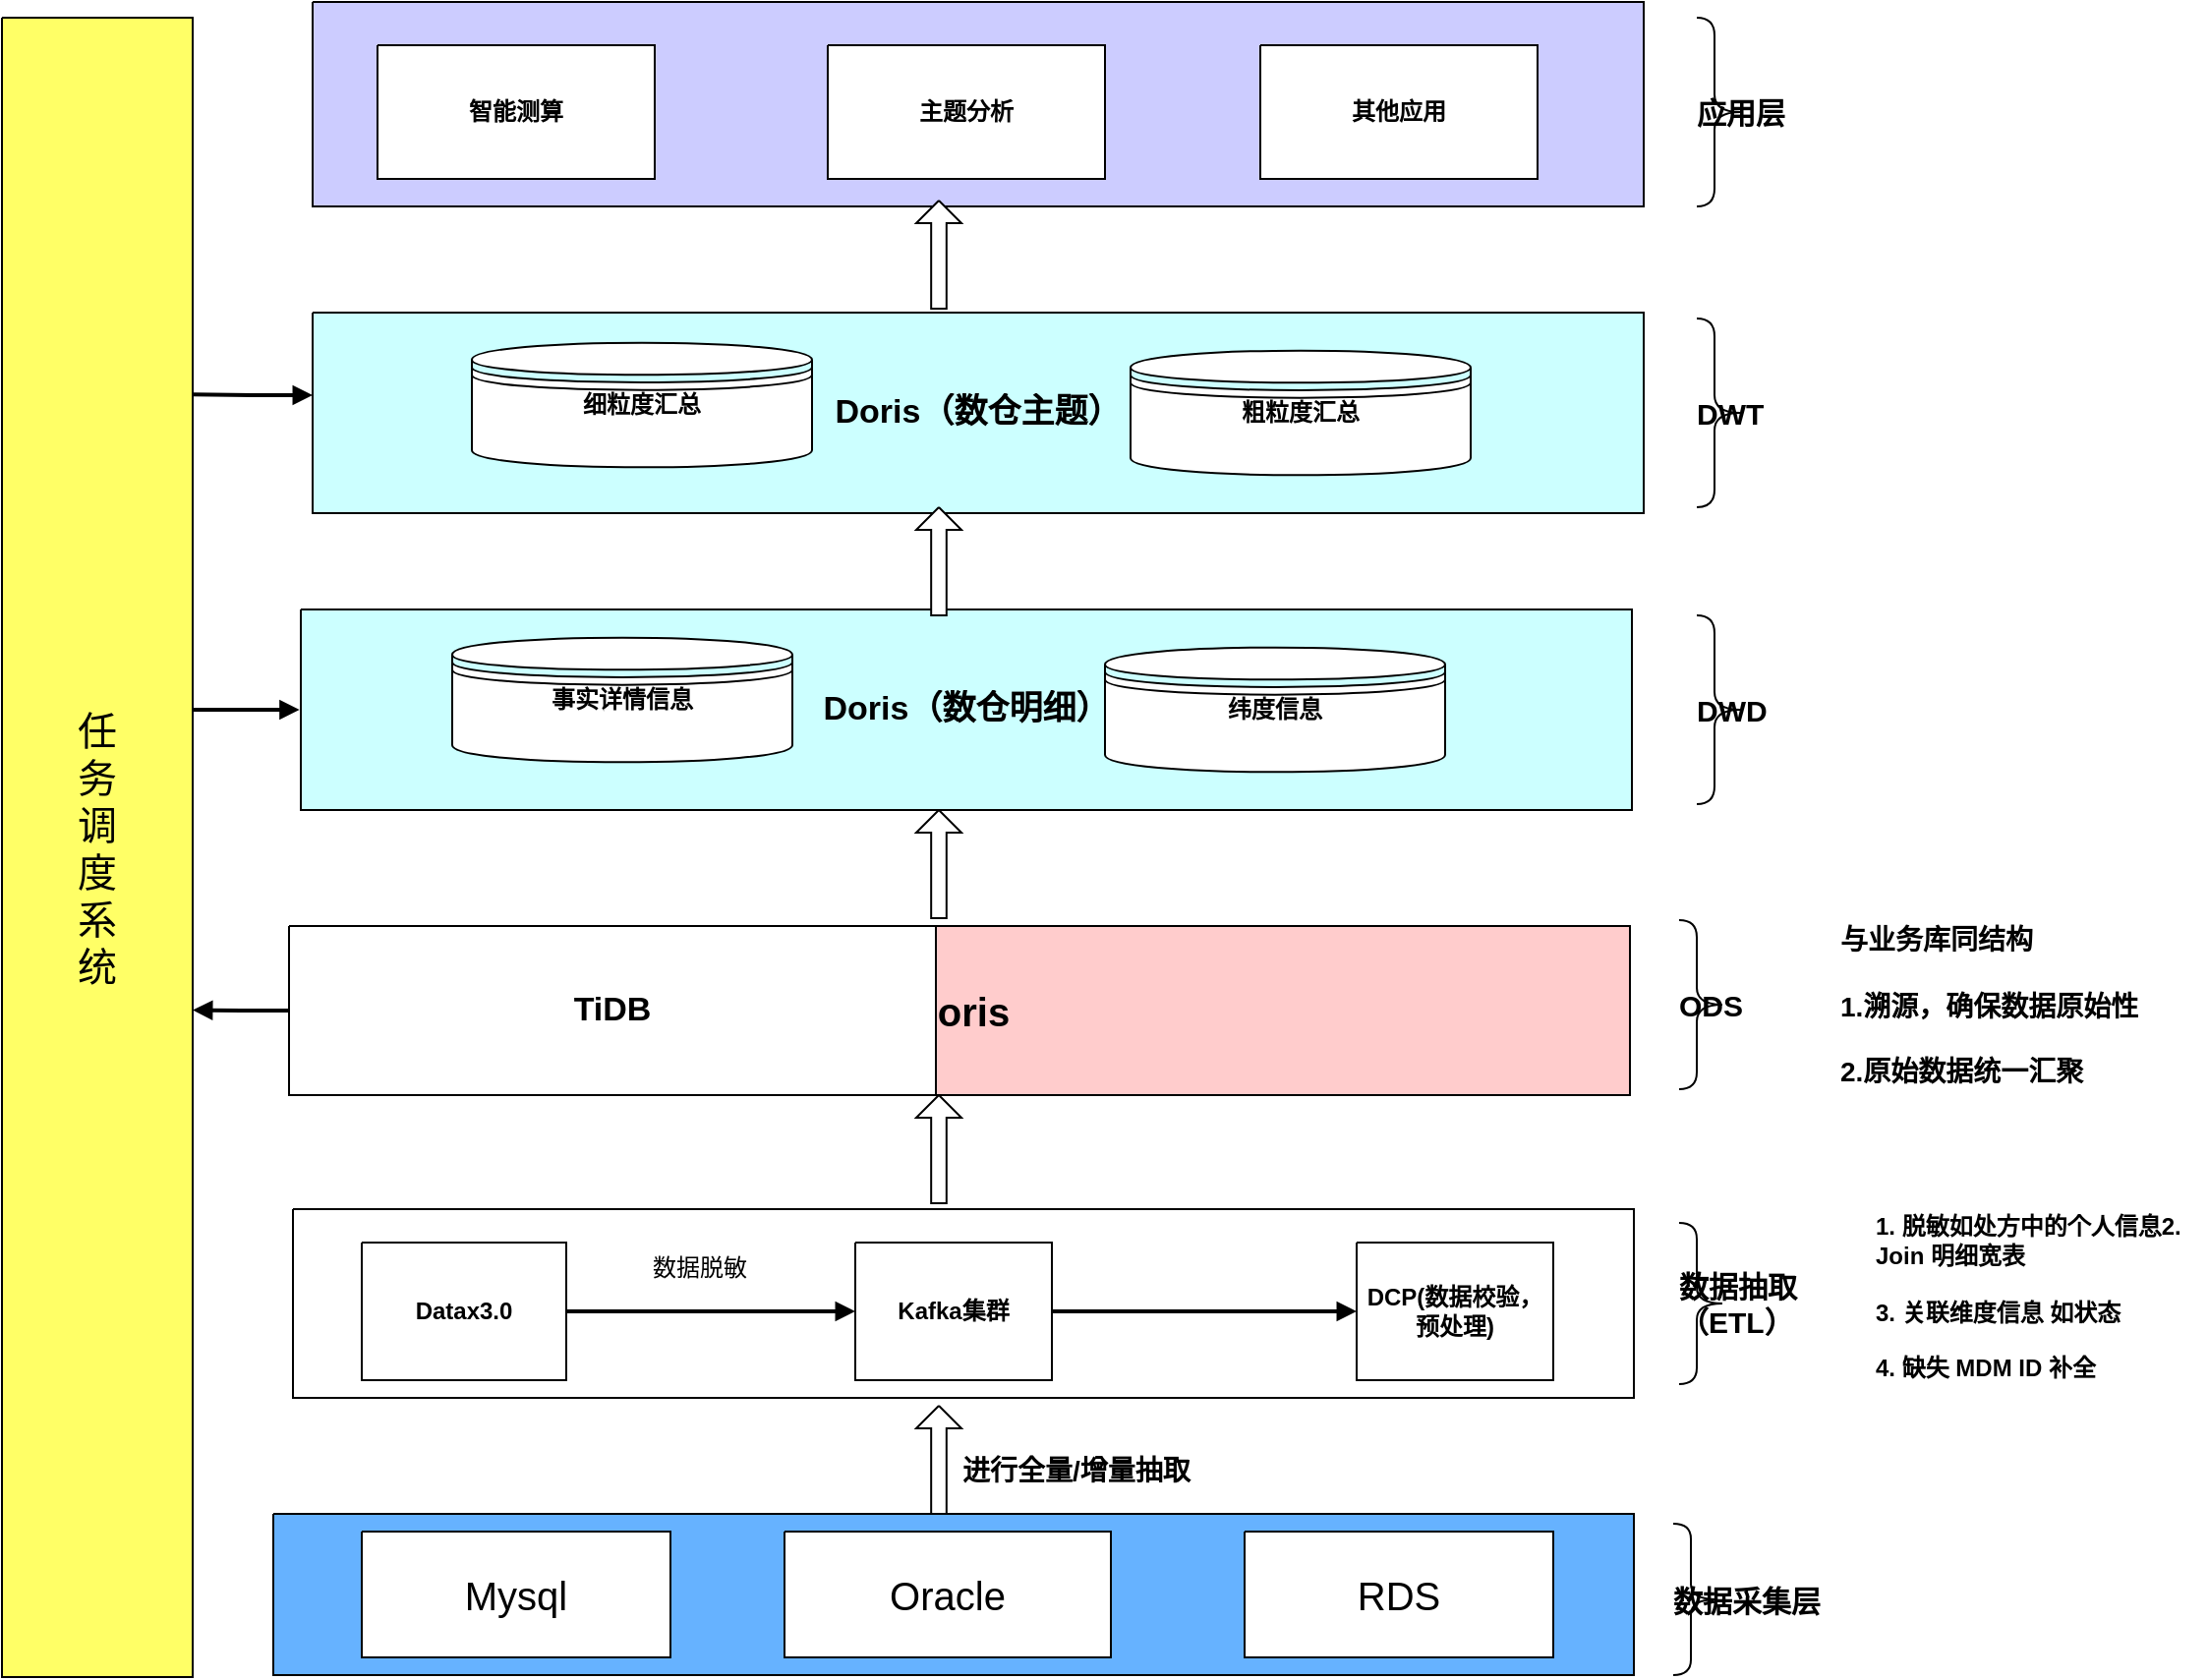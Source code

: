 <mxfile version="22.1.8" type="github">
  <diagram name="画布1" id="画布1">
    <mxGraphModel dx="1434" dy="758" grid="1" gridSize="10" guides="1" tooltips="1" connect="1" arrows="1" fold="1" page="1" pageScale="1" pageWidth="827" pageHeight="1169" math="0" shadow="0">
      <root>
        <mxCell id="0" />
        <mxCell id="1" parent="0" />
        <UserObject label="" tags="Background" id="2">
          <mxCell style="vsdxID=1;fillColor=#66b2ff;gradientColor=none;shape=stencil(nZBRDoQgDERP03+WHsHFe5iISyOCQdT19kIaIxq//Jtp3zTpAFaTaUYNUkwx+F6v1EYD+AUpyRkdKCYFqACrzgf9C352LfuxyWRWg1/yhT/nRE5IsZWuZtCSK8CPeI0e/hF+jV7AJM4PO7KWCyr390bSiNtEtQM=);strokeColor=#000000;spacingTop=-3;spacingBottom=-3;spacingLeft=-3;spacingRight=-3;points=[];labelBackgroundColor=none;rounded=0;html=1;whiteSpace=wrap;" parent="1" vertex="1">
            <mxGeometry x="198" y="840" width="692" height="82" as="geometry" />
          </mxCell>
        </UserObject>
        <UserObject label="&lt;div style=&quot;font-size: 1px&quot;&gt;&lt;p style=&quot;text-align:center;margin-left:0;margin-right:0;margin-top:0px;margin-bottom:0px;text-indent:0;vertical-align:middle;direction:ltr;&quot;&gt;&lt;font style=&quot;font-size:20px;font-family:0;color:#000000;direction:ltr;letter-spacing:0px;line-height:120%;opacity:1&quot;&gt;Mysql&lt;/font&gt;&lt;/p&gt;&lt;/div&gt;" tags="Background" id="3">
          <mxCell style="verticalAlign=middle;align=center;overflow=width;vsdxID=2;fillColor=#FFFFFF;gradientColor=none;shape=stencil(nZBRDoQgDERP03+WHsHFe5iISyOCQdT19kIaIxq//Jtp3zTpAFaTaUYNUkwx+F6v1EYD+AUpyRkdKCYFqACrzgf9C352LfuxyWRWg1/yhT/nRE5IsZWuZtCSK8CPeI0e/hF+jV7AJM4PO7KWCyr390bSiNtEtQM=);strokeColor=#000000;spacingTop=-3;spacingBottom=-3;spacingLeft=-3;spacingRight=-3;points=[];labelBackgroundColor=none;rounded=0;html=1;whiteSpace=wrap;" parent="1" vertex="1">
            <mxGeometry x="243" y="849" width="157" height="64" as="geometry" />
          </mxCell>
        </UserObject>
        <UserObject label="&lt;div style=&quot;font-size: 1px&quot;&gt;&lt;p style=&quot;text-align:center;margin-left:0;margin-right:0;margin-top:0px;margin-bottom:0px;text-indent:0;vertical-align:middle;direction:ltr;&quot;&gt;&lt;font style=&quot;font-size:20px;font-family:0;color:#000000;direction:ltr;letter-spacing:0px;line-height:120%;opacity:1&quot;&gt;Oracle&lt;/font&gt;&lt;/p&gt;&lt;/div&gt;" tags="Background" id="4">
          <mxCell style="verticalAlign=middle;align=center;overflow=width;vsdxID=3;fillColor=#FFFFFF;gradientColor=none;shape=stencil(nZBRDoQgDERP03+WHsHFe5iISyOCQdT19kIaIxq//Jtp3zTpAFaTaUYNUkwx+F6v1EYD+AUpyRkdKCYFqACrzgf9C352LfuxyWRWg1/yhT/nRE5IsZWuZtCSK8CPeI0e/hF+jV7AJM4PO7KWCyr390bSiNtEtQM=);strokeColor=#000000;spacingTop=-3;spacingBottom=-3;spacingLeft=-3;spacingRight=-3;points=[];labelBackgroundColor=none;rounded=0;html=1;whiteSpace=wrap;" parent="1" vertex="1">
            <mxGeometry x="458" y="849" width="166" height="64" as="geometry" />
          </mxCell>
        </UserObject>
        <UserObject label="&lt;div style=&quot;font-size: 1px&quot;&gt;&lt;p style=&quot;text-align:center;margin-left:0;margin-right:0;margin-top:0px;margin-bottom:0px;text-indent:0;vertical-align:middle;direction:ltr;&quot;&gt;&lt;font style=&quot;font-size:20px;font-family:0;color:#000000;direction:ltr;letter-spacing:0px;line-height:120%;opacity:1&quot;&gt;RDS&lt;/font&gt;&lt;/p&gt;&lt;/div&gt;" tags="Background" id="5">
          <mxCell style="verticalAlign=middle;align=center;overflow=width;vsdxID=4;fillColor=#FFFFFF;gradientColor=none;shape=stencil(nZBRDoQgDERP03+WHsHFe5iISyOCQdT19kIaIxq//Jtp3zTpAFaTaUYNUkwx+F6v1EYD+AUpyRkdKCYFqACrzgf9C352LfuxyWRWg1/yhT/nRE5IsZWuZtCSK8CPeI0e/hF+jV7AJM4PO7KWCyr390bSiNtEtQM=);strokeColor=#000000;spacingTop=-3;spacingBottom=-3;spacingLeft=-3;spacingRight=-3;points=[];labelBackgroundColor=none;rounded=0;html=1;whiteSpace=wrap;" parent="1" vertex="1">
            <mxGeometry x="692" y="849" width="157" height="64" as="geometry" />
          </mxCell>
        </UserObject>
        <UserObject label="&lt;div style=&quot;font-size: 1px&quot;&gt;&lt;p style=&quot;text-align:center;margin-left:0;margin-right:0;margin-top:0px;margin-bottom:0px;text-indent:0;vertical-align:middle;direction:ltr;&quot;&gt;&lt;font style=&quot;font-size:20px;font-family:0;color:#000000;direction:ltr;letter-spacing:0px;line-height:120%;opacity:1&quot;&gt;任&lt;br/&gt;&lt;/font&gt;&lt;font style=&quot;font-size:20px;font-family:0;color:#000000;direction:ltr;letter-spacing:0px;line-height:120%;opacity:1&quot;&gt;务&lt;br/&gt;&lt;/font&gt;&lt;font style=&quot;font-size:20px;font-family:0;color:#000000;direction:ltr;letter-spacing:0px;line-height:120%;opacity:1&quot;&gt;调&lt;br/&gt;&lt;/font&gt;&lt;font style=&quot;font-size:20px;font-family:0;color:#000000;direction:ltr;letter-spacing:0px;line-height:120%;opacity:1&quot;&gt;度&lt;br/&gt;&lt;/font&gt;&lt;font style=&quot;font-size:20px;font-family:0;color:#000000;direction:ltr;letter-spacing:0px;line-height:120%;opacity:1&quot;&gt;系&lt;br/&gt;&lt;/font&gt;&lt;font style=&quot;font-size:20px;font-family:0;color:#000000;direction:ltr;letter-spacing:0px;line-height:120%;opacity:1&quot;&gt;统&lt;/font&gt;&lt;/p&gt;&lt;/div&gt;" tags="Background" id="6">
          <mxCell style="verticalAlign=middle;align=center;overflow=width;vsdxID=5;fillColor=#ffff66;gradientColor=none;shape=stencil(nZBRDoQgDERP03+WHsHFe5iISyOCQdT19kIaIxq//Jtp3zTpAFaTaUYNUkwx+F6v1EYD+AUpyRkdKCYFqACrzgf9C352LfuxyWRWg1/yhT/nRE5IsZWuZtCSK8CPeI0e/hF+jV7AJM4PO7KWCyr390bSiNtEtQM=);strokeColor=#000000;spacingTop=-3;spacingBottom=-3;spacingLeft=-3;spacingRight=-3;points=[];labelBackgroundColor=none;rounded=0;html=1;whiteSpace=wrap;" parent="1" vertex="1">
            <mxGeometry x="60" y="79" width="97" height="844" as="geometry" />
          </mxCell>
        </UserObject>
        <UserObject label="&lt;div style=&quot;font-size: 1px&quot;&gt;&lt;p style=&quot;text-align:left;margin-left:0;margin-right:0;margin-top:0px;margin-bottom:0px;text-indent:0;vertical-align:middle;direction:ltr;&quot;&gt;&lt;font style=&quot;font-size:15px;font-family:0;color:#000000;direction:ltr;letter-spacing:0px;line-height:120%;opacity:1&quot;&gt;&lt;b&gt;数据采集层&lt;/b&gt;&lt;/font&gt;&lt;/p&gt;&lt;/div&gt;" tags="Background" id="7">
          <mxCell style="verticalAlign=middle;align=left;overflow=width;vsdxID=6;fillColor=none;gradientColor=none;shape=stencil(pZJNDsIgEIVPw7YZQNSua71HE1CICpW2Wm8vZJoIdNW4m58378tkhvBm0F2vCINh9O6m3kaOmvATYcxYrbwZQ0R4S3hzcV5dvZusxLzvojJGD/eKDjPOQZxg8MGMAuZnlD6nTkYpxe6xEodFTnM9zGwlWSp15ng3NoEnaizst+FFQWdQ1SLHi/8c1/vstuxDt9ELOOTkzCsEv5PiN6S98vyhhK/D2y8=);strokeColor=#000000;spacingTop=-3;spacingBottom=-3;spacingLeft=-3;spacingRight=-3;points=[];labelBackgroundColor=none;rounded=0;html=1;whiteSpace=wrap;" parent="1" vertex="1">
            <mxGeometry x="910" y="845" width="105" height="77" as="geometry" />
          </mxCell>
        </UserObject>
        <UserObject label="" tags="Background" id="8">
          <mxCell style="vsdxID=7;fillColor=none;gradientColor=none;shape=stencil(nZBLDoAgDAVP0z3SIyjeg0SURgWD+Lu9EGL8xBW7N828Ji1gOWs5KeBs9s72aqPGa8AKOCejlSMfEqAALFvrVOfsYprEk4xmTKNd44Y99VhscHY8qU7iQOYhFixbvfhXzlZfYgj3hQG+54dReh2KEw==);strokeColor=none;strokeWidth=0;spacingTop=-3;spacingBottom=-3;spacingLeft=-3;spacingRight=-3;points=[];labelBackgroundColor=none;rounded=0;html=1;whiteSpace=wrap;" parent="1" vertex="1">
            <mxGeometry x="910" y="845" width="105" height="77" as="geometry" />
          </mxCell>
        </UserObject>
        <UserObject label="&lt;div style=&quot;font-size: 1px&quot;&gt;&lt;p style=&quot;text-align:center;margin-left:0;margin-right:0;margin-top:0px;margin-bottom:0px;text-indent:0;vertical-align:middle;direction:ltr;&quot;&gt;&lt;font style=&quot;font-size:20px;font-family:0;color:#000000;direction:ltr;letter-spacing:0px;line-height:120%;opacity:1&quot;&gt;&lt;b&gt;                                                      Doris&lt;/b&gt;&lt;/font&gt;&lt;/p&gt;&lt;/div&gt;" tags="Background" id="9">
          <mxCell style="verticalAlign=middle;align=center;overflow=width;vsdxID=8;fillColor=#ffcccc;gradientColor=none;shape=stencil(nZBRDoQgDERP03+WHsHFe5iISyOCQdT19kIaIxq//Jtp3zTpAFaTaUYNUkwx+F6v1EYD+AUpyRkdKCYFqACrzgf9C352LfuxyWRWg1/yhT/nRE5IsZWuZtCSK8CPeI0e/hF+jV7AJM4PO7KWCyr390bSiNtEtQM=);strokeColor=#000000;spacingTop=-3;spacingBottom=-3;spacingLeft=-3;spacingRight=-3;points=[];labelBackgroundColor=none;rounded=0;html=1;whiteSpace=wrap;" parent="1" vertex="1">
            <mxGeometry x="206" y="541" width="682" height="86" as="geometry" />
          </mxCell>
        </UserObject>
        <UserObject label="" tags="Background" id="10">
          <mxCell style="vsdxID=9;fillColor=#FFFFFF;gradientColor=none;shape=stencil(nZBRDoQgDERP03+WHsHFe5iISyOCQdT19kIaIxq//Jtp3zTpAFaTaUYNUkwx+F6v1EYD+AUpyRkdKCYFqACrzgf9C352LfuxyWRWg1/yhT/nRE5IsZWuZtCSK8CPeI0e/hF+jV7AJM4PO7KWCyr390bSiNtEtQM=);strokeColor=#000000;spacingTop=-3;spacingBottom=-3;spacingLeft=-3;spacingRight=-3;points=[];labelBackgroundColor=none;rounded=0;html=1;whiteSpace=wrap;" parent="1" vertex="1">
            <mxGeometry x="208" y="685" width="682" height="96" as="geometry" />
          </mxCell>
        </UserObject>
        <UserObject label="&lt;div style=&quot;font-size: 1px&quot;&gt;&lt;p style=&quot;text-align:center;margin-left:0;margin-right:0;margin-top:0px;margin-bottom:0px;text-indent:0;vertical-align:middle;direction:ltr;&quot;&gt;&lt;font style=&quot;font-size:12px;font-family:0;color:#000000;direction:ltr;letter-spacing:0px;line-height:120%;opacity:1&quot;&gt;&lt;b&gt;Datax3.0&lt;/b&gt;&lt;/font&gt;&lt;/p&gt;&lt;/div&gt;" tags="Background" id="11">
          <mxCell style="verticalAlign=middle;align=center;overflow=width;vsdxID=10;fillColor=#FFFFFF;gradientColor=none;shape=stencil(nZBRDoQgDERP03+WHsHFe5iISyOCQdT19kIaIxq//Jtp3zTpAFaTaUYNUkwx+F6v1EYD+AUpyRkdKCYFqACrzgf9C352LfuxyWRWg1/yhT/nRE5IsZWuZtCSK8CPeI0e/hF+jV7AJM4PO7KWCyr390bSiNtEtQM=);strokeColor=#000000;spacingTop=-3;spacingBottom=-3;spacingLeft=-3;spacingRight=-3;points=[];labelBackgroundColor=none;rounded=0;html=1;whiteSpace=wrap;" parent="1" vertex="1">
            <mxGeometry x="243" y="702" width="104" height="70" as="geometry" />
          </mxCell>
        </UserObject>
        <UserObject label="&lt;div style=&quot;font-size: 1px&quot;&gt;&lt;p style=&quot;text-align:center;margin-left:0;margin-right:0;margin-top:0px;margin-bottom:0px;text-indent:0;vertical-align:middle;direction:ltr;&quot;&gt;&lt;font style=&quot;font-size:12px;font-family:0;color:#000000;direction:ltr;letter-spacing:0px;line-height:120%;opacity:1&quot;&gt;&lt;b&gt;Kafka集群&lt;/b&gt;&lt;/font&gt;&lt;/p&gt;&lt;/div&gt;" tags="Background" id="12">
          <mxCell style="verticalAlign=middle;align=center;overflow=width;vsdxID=11;fillColor=#FFFFFF;gradientColor=none;shape=stencil(nZBRDoQgDERP03+WHsHFe5iISyOCQdT19kIaIxq//Jtp3zTpAFaTaUYNUkwx+F6v1EYD+AUpyRkdKCYFqACrzgf9C352LfuxyWRWg1/yhT/nRE5IsZWuZtCSK8CPeI0e/hF+jV7AJM4PO7KWCyr390bSiNtEtQM=);strokeColor=#000000;spacingTop=-3;spacingBottom=-3;spacingLeft=-3;spacingRight=-3;points=[];labelBackgroundColor=none;rounded=0;html=1;whiteSpace=wrap;" parent="1" vertex="1">
            <mxGeometry x="494" y="702" width="100" height="70" as="geometry" />
          </mxCell>
        </UserObject>
        <UserObject label="&lt;div style=&quot;font-size: 1px&quot;&gt;&lt;p style=&quot;text-align:center;margin-left:0;margin-right:0;margin-top:0px;margin-bottom:0px;text-indent:0;vertical-align:middle;direction:ltr;&quot;&gt;&lt;font style=&quot;font-size:12px;font-family:0;color:#000000;direction:ltr;letter-spacing:0px;line-height:120%;opacity:1&quot;&gt;&lt;b&gt;DCP(数据校验，预处理)&lt;/b&gt;&lt;/font&gt;&lt;/p&gt;&lt;/div&gt;" tags="Background" id="13">
          <mxCell style="verticalAlign=middle;align=center;overflow=width;vsdxID=12;fillColor=#FFFFFF;gradientColor=none;shape=stencil(nZBRDoQgDERP03+WHsHFe5iISyOCQdT19kIaIxq//Jtp3zTpAFaTaUYNUkwx+F6v1EYD+AUpyRkdKCYFqACrzgf9C352LfuxyWRWg1/yhT/nRE5IsZWuZtCSK8CPeI0e/hF+jV7AJM4PO7KWCyr390bSiNtEtQM=);strokeColor=#000000;spacingTop=-3;spacingBottom=-3;spacingLeft=-3;spacingRight=-3;points=[];labelBackgroundColor=none;rounded=0;html=1;whiteSpace=wrap;" parent="1" vertex="1">
            <mxGeometry x="749" y="702" width="100" height="70" as="geometry" />
          </mxCell>
        </UserObject>
        <UserObject label="" tags="Background" id="14">
          <mxCell style="vsdxID=13;fillColor=#FFFFFF;gradientColor=none;shape=stencil(UzV2Ls5ILEhVNTIoLinKz04tz0wpyVA1dlE1MsrMy0gtyiwBslSNXVWNndPyi1LTi/JL81Ig/IJEkEoQKze/DGRCBUSfqQFIi5FBJYQL4blBVOZk5iGpNDRAVWpkoGdpiFu5mTkFqmF2YVVrbEy2WgKuIMmDxIccPpVABiJq0jJzciAxiyyPHpVAIUgyMHYFAA==);strokeColor=#000000;spacingTop=-3;spacingBottom=-3;spacingLeft=-3;spacingRight=-3;points=[];labelBackgroundColor=none;rounded=0;html=1;whiteSpace=wrap;" parent="1" vertex="1">
            <mxGeometry x="525" y="785" width="23" height="55" as="geometry" />
          </mxCell>
        </UserObject>
        <UserObject label="" tags="Background" id="15">
          <mxCell style="vsdxID=14;fillColor=#FFFFFF;gradientColor=none;shape=stencil(UzV2Ls5ILEhVNTIoLinKz04tz0wpyVA1dlE1MsrMy0gtyiwBslSNXVWNndPyi1LTi/JL81Ig/IJEkEoQKze/DGRCBUSfqQFIi5FBJYQL4blBVOZk5iGpNDRAVWpkoGdpiFu5mTkFqmF2YVVrbEy2WgKuIMmDxIccPpVABiJq0jJzciAxiyyPHpVAIUgyMHYFAA==);strokeColor=#000000;spacingTop=-3;spacingBottom=-3;spacingLeft=-3;spacingRight=-3;points=[];labelBackgroundColor=none;rounded=0;html=1;whiteSpace=wrap;" parent="1" vertex="1">
            <mxGeometry x="525" y="627" width="23" height="55" as="geometry" />
          </mxCell>
        </UserObject>
        <UserObject label="&lt;div style=&quot;font-size: 1px&quot;&gt;&lt;p style=&quot;text-align:left;margin-left:0;margin-right:0;margin-top:0px;margin-bottom:0px;text-indent:0;vertical-align:middle;direction:ltr;&quot;&gt;&lt;font style=&quot;font-size:15px;font-family:0;color:#000000;direction:ltr;letter-spacing:0px;line-height:120%;opacity:1&quot;&gt;&lt;b&gt;数据抽取（ETL）&lt;/b&gt;&lt;/font&gt;&lt;/p&gt;&lt;/div&gt;" tags="Background" id="16">
          <mxCell style="verticalAlign=middle;align=left;overflow=width;vsdxID=15;fillColor=none;gradientColor=none;shape=stencil(pZLdDsIgDIWfpvf8OJNdz/keJEMhKkzG5nx7IdVIuXLxroeeni9NAdlNRo0aBJti8Bf9sEM0IA8ghHVGBxtTBbIH2Z180OfgZzegHlV25urml5yw4hzLE4I9UXGG+ojW+6yGbOXYbd9eTs1sFbT/kSTral2BbQl2v4HaVNAsSmrzR1a1wO7nBfgGaMVklEmCUvG9G5687NU3Tk/4P2T/Ag==);strokeColor=#000000;spacingTop=-3;spacingBottom=-3;spacingLeft=-3;spacingRight=-3;points=[];labelBackgroundColor=none;rounded=0;html=1;whiteSpace=wrap;" parent="1" vertex="1">
            <mxGeometry x="913" y="692" width="100" height="82" as="geometry" />
          </mxCell>
        </UserObject>
        <UserObject label="" tags="Background" id="17">
          <mxCell style="vsdxID=16;fillColor=none;gradientColor=none;shape=stencil(nZBLDoAgDAVP0z3SIyjeg0SURgWD+Lu9EGL8xBW7N828Ji1gOWs5KeBs9s72aqPGa8AKOCejlSMfEqAALFvrVOfsYprEk4xmTKNd44Y99VhscHY8qU7iQOYhFixbvfhXzlZfYgj3hQG+54dReh2KEw==);strokeColor=none;strokeWidth=0;spacingTop=-3;spacingBottom=-3;spacingLeft=-3;spacingRight=-3;points=[];labelBackgroundColor=none;rounded=0;html=1;whiteSpace=wrap;" parent="1" vertex="1">
            <mxGeometry x="913" y="692" width="100" height="82" as="geometry" />
          </mxCell>
        </UserObject>
        <UserObject label="&lt;div style=&quot;font-size: 1px&quot;&gt;&lt;p style=&quot;text-align:left;margin-left:0;margin-right:0;margin-top:0px;margin-bottom:0px;text-indent:0;vertical-align:middle;direction:ltr;&quot;&gt;&lt;font style=&quot;font-size:15px;font-family:0;color:#000000;direction:ltr;letter-spacing:0px;line-height:120%;opacity:1&quot;&gt;&lt;b&gt;ODS&lt;/b&gt;&lt;/font&gt;&lt;/p&gt;&lt;/div&gt;" tags="Background" id="18">
          <mxCell style="verticalAlign=middle;align=left;overflow=width;vsdxID=17;fillColor=none;gradientColor=none;shape=stencil(pZLdDsIgDIWfpvf8OJNdz/keJEMhKkzG5nx7IdVIuXLxroeeni9NAdlNRo0aBJti8Bf9sEM0IA8ghHVGBxtTBbIH2Z180OfgZzegHlV25urml5yw4hzLE4I9UXGG+ojW+6yGbOXYbd9eTs1sFbT/kSTral2BbQl2v4HaVNAsSmrzR1a1wO7nBfgGaMVklEmCUvG9G5687NU3Tk/4P2T/Ag==);strokeColor=#000000;spacingTop=-3;spacingBottom=-3;spacingLeft=-3;spacingRight=-3;points=[];labelBackgroundColor=none;rounded=0;html=1;whiteSpace=wrap;" parent="1" vertex="1">
            <mxGeometry x="913" y="538" width="100" height="86" as="geometry" />
          </mxCell>
        </UserObject>
        <UserObject label="" tags="Background" id="19">
          <mxCell style="vsdxID=18;fillColor=none;gradientColor=none;shape=stencil(nZBLDoAgDAVP0z3SIyjeg0SURgWD+Lu9EGL8xBW7N828Ji1gOWs5KeBs9s72aqPGa8AKOCejlSMfEqAALFvrVOfsYprEk4xmTKNd44Y99VhscHY8qU7iQOYhFixbvfhXzlZfYgj3hQG+54dReh2KEw==);strokeColor=none;strokeWidth=0;spacingTop=-3;spacingBottom=-3;spacingLeft=-3;spacingRight=-3;points=[];labelBackgroundColor=none;rounded=0;html=1;whiteSpace=wrap;" parent="1" vertex="1">
            <mxGeometry x="913" y="538" width="100" height="86" as="geometry" />
          </mxCell>
        </UserObject>
        <UserObject label="&lt;div style=&quot;font-size: 1px&quot;&gt;&lt;p style=&quot;text-align:center;margin-left:0;margin-right:0;margin-top:0px;margin-bottom:0px;text-indent:0;vertical-align:middle;direction:ltr;&quot;&gt;&lt;font style=&quot;font-size:17px;font-family:0;color:#000000;direction:ltr;letter-spacing:0px;line-height:120%;opacity:1&quot;&gt;&lt;b&gt;Doris（数仓明细）&lt;/b&gt;&lt;/font&gt;&lt;/p&gt;&lt;/div&gt;" tags="Background" id="20">
          <mxCell style="verticalAlign=middle;align=center;overflow=width;vsdxID=19;fillColor=#ccffff;gradientColor=none;shape=stencil(nZBRDoQgDERP03+WHsHFe5iISyOCQdT19kIaIxq//Jtp3zTpAFaTaUYNUkwx+F6v1EYD+AUpyRkdKCYFqACrzgf9C352LfuxyWRWg1/yhT/nRE5IsZWuZtCSK8CPeI0e/hF+jV7AJM4PO7KWCyr390bSiNtEtQM=);strokeColor=#000000;spacingTop=-3;spacingBottom=-3;spacingLeft=-3;spacingRight=-3;points=[];labelBackgroundColor=none;rounded=0;html=1;whiteSpace=wrap;" parent="1" vertex="1">
            <mxGeometry x="212" y="380" width="677" height="102" as="geometry" />
          </mxCell>
        </UserObject>
        <UserObject label="&lt;div style=&quot;font-size: 1px&quot;&gt;&lt;p style=&quot;text-align:center;margin-left:0;margin-right:0;margin-top:0px;margin-bottom:0px;text-indent:0;vertical-align:middle;direction:ltr;&quot;&gt;&lt;font style=&quot;font-size:12px;font-family:0;color:#000000;direction:ltr;letter-spacing:0px;line-height:120%;opacity:1&quot;&gt;&lt;b&gt;事实详情信息&lt;/b&gt;&lt;/font&gt;&lt;/p&gt;&lt;/div&gt;" tags="Background" id="21">
          <mxCell style="verticalAlign=middle;align=center;overflow=width;vsdxID=20;fillColor=#FFFFFF;gradientColor=none;shape=stencil(lVTRDoIwDPyaPZqMlRDfEf+DCMgiMjJA8e8Fi4wNLPjWW69c2x1jENZ5XKVM8LrR6pY+ZdLkDE5MCFnmqZZNHzGIGISZ0ulVq7ZMEFfxwByiu3oMX+iwjg8Vgr8Qef4HnpF5aTVSPZs7wgOSeSfGYv4lCIcALgHW5ApZzhozZMTHgGrNsKcDpzunN5MHOw9rcnZr1M72M+17cMelb2IxLnBy2im9Puz+EUa4zyAQbBhkIvwyiC1HG0T8ZxBfkBub0usbo8U2pBZ7cMWWeyDcSDunD8yvn8miwJdjnnefiv4InxmI3g==);strokeColor=#000000;spacingTop=-3;spacingBottom=-3;spacingLeft=-3;spacingRight=-3;points=[];labelBackgroundColor=none;rounded=0;html=1;whiteSpace=wrap;" parent="1" vertex="1">
            <mxGeometry x="289" y="394" width="173" height="64" as="geometry" />
          </mxCell>
        </UserObject>
        <UserObject label="" tags="Background" id="22">
          <mxCell style="vsdxID=21;fillColor=none;gradientColor=none;shape=stencil(lZHBDsIgEES/Zo8msMRDz7X+BwlYSBUqpVr/XsiW1BDT6G0G3uyEBUQ7GTlqQDbF4Af9tCoaECdAtM7oYGNSIDoQ7cUH3Qc/O0V+lJnM6uYfecJCOZYTyF7kONkzkfdZqkxyujwWdvWHlWYLlnQh8Nu4q3UfxRtMvvmnmtfVVXGzU7z34t/JJLaVJlPvOx3RX4nuDQ==);strokeColor=none;strokeWidth=0;spacingTop=-3;spacingBottom=-3;spacingLeft=-3;spacingRight=-3;points=[];labelBackgroundColor=none;rounded=0;html=1;whiteSpace=wrap;" parent="1" vertex="1">
            <mxGeometry x="289" y="394" width="173" height="64" as="geometry" />
          </mxCell>
        </UserObject>
        <UserObject label="&lt;div style=&quot;font-size: 1px&quot;&gt;&lt;p style=&quot;text-align:center;margin-left:0;margin-right:0;margin-top:0px;margin-bottom:0px;text-indent:0;vertical-align:middle;direction:ltr;&quot;&gt;&lt;font style=&quot;font-size:12px;font-family:0;color:#000000;direction:ltr;letter-spacing:0px;line-height:120%;opacity:1&quot;&gt;&lt;b&gt;纬度信息&lt;/b&gt;&lt;/font&gt;&lt;/p&gt;&lt;/div&gt;" tags="Background" id="23">
          <mxCell style="verticalAlign=middle;align=center;overflow=width;vsdxID=22;fillColor=#FFFFFF;gradientColor=none;shape=stencil(lVTRDoIwDPyaPZqMlRDfEf+DCMgiMjJA8e8Fi4wNLPjWW69c2x1jENZ5XKVM8LrR6pY+ZdLkDE5MCFnmqZZNHzGIGISZ0ulVq7ZMEFfxwByiu3oMX+iwjg8Vgr8Qef4HnpF5aTVSPZs7wgOSeSfGYv4lCIcALgHW5ApZzhozZMTHgGrNsKcDpzunN5MHOw9rcnZr1M72M+17cMelb2IxLnBy2im9Puz+EUa4zyAQbBhkIvwyiC1HG0T8ZxBfkBub0usbo8U2pBZ7cMWWeyDcSDunD8yvn8miwJdjnnefiv4InxmI3g==);strokeColor=#000000;spacingTop=-3;spacingBottom=-3;spacingLeft=-3;spacingRight=-3;points=[];labelBackgroundColor=none;rounded=0;html=1;whiteSpace=wrap;" parent="1" vertex="1">
            <mxGeometry x="621" y="399" width="173" height="64" as="geometry" />
          </mxCell>
        </UserObject>
        <UserObject label="" tags="Background" id="24">
          <mxCell style="vsdxID=23;fillColor=none;gradientColor=none;shape=stencil(lZHBDsIgEES/Zo8msMRDz7X+BwlYSBUqpVr/XsiW1BDT6G0G3uyEBUQ7GTlqQDbF4Af9tCoaECdAtM7oYGNSIDoQ7cUH3Qc/O0V+lJnM6uYfecJCOZYTyF7kONkzkfdZqkxyujwWdvWHlWYLlnQh8Nu4q3UfxRtMvvmnmtfVVXGzU7z34t/JJLaVJlPvOx3RX4nuDQ==);strokeColor=none;strokeWidth=0;spacingTop=-3;spacingBottom=-3;spacingLeft=-3;spacingRight=-3;points=[];labelBackgroundColor=none;rounded=0;html=1;whiteSpace=wrap;" parent="1" vertex="1">
            <mxGeometry x="621" y="399" width="173" height="64" as="geometry" />
          </mxCell>
        </UserObject>
        <UserObject label="&lt;div style=&quot;font-size: 1px&quot;&gt;&lt;p style=&quot;text-align:center;margin-left:0;margin-right:0;margin-top:0px;margin-bottom:0px;text-indent:0;vertical-align:middle;direction:ltr;&quot;&gt;&lt;font style=&quot;font-size:17px;font-family:0;color:#000000;direction:ltr;letter-spacing:0px;line-height:120%;opacity:1&quot;&gt;&lt;b&gt;Doris（数仓主题）&lt;/b&gt;&lt;/font&gt;&lt;/p&gt;&lt;/div&gt;" tags="Background" id="25">
          <mxCell style="verticalAlign=middle;align=center;overflow=width;vsdxID=24;fillColor=#ccffff;gradientColor=none;shape=stencil(nZBRDoQgDERP03+WHsHFe5iISyOCQdT19kIaIxq//Jtp3zTpAFaTaUYNUkwx+F6v1EYD+AUpyRkdKCYFqACrzgf9C352LfuxyWRWg1/yhT/nRE5IsZWuZtCSK8CPeI0e/hF+jV7AJM4PO7KWCyr390bSiNtEtQM=);strokeColor=#000000;spacingTop=-3;spacingBottom=-3;spacingLeft=-3;spacingRight=-3;points=[];labelBackgroundColor=none;rounded=0;html=1;whiteSpace=wrap;" parent="1" vertex="1">
            <mxGeometry x="218" y="229" width="677" height="102" as="geometry" />
          </mxCell>
        </UserObject>
        <UserObject label="&lt;div style=&quot;font-size: 1px&quot;&gt;&lt;p style=&quot;text-align:center;margin-left:0;margin-right:0;margin-top:0px;margin-bottom:0px;text-indent:0;vertical-align:middle;direction:ltr;&quot;&gt;&lt;font style=&quot;font-size:12px;font-family:0;color:#000000;direction:ltr;letter-spacing:0px;line-height:120%;opacity:1&quot;&gt;&lt;b&gt;细粒度汇总&lt;/b&gt;&lt;/font&gt;&lt;/p&gt;&lt;/div&gt;" tags="Background" id="26">
          <mxCell style="verticalAlign=middle;align=center;overflow=width;vsdxID=25;fillColor=#FFFFFF;gradientColor=none;shape=stencil(lVTRDoIwDPyaPZqMlRDfEf+DCMgiMjJA8e8Fi4wNLPjWW69c2x1jENZ5XKVM8LrR6pY+ZdLkDE5MCFnmqZZNHzGIGISZ0ulVq7ZMEFfxwByiu3oMX+iwjg8Vgr8Qef4HnpF5aTVSPZs7wgOSeSfGYv4lCIcALgHW5ApZzhozZMTHgGrNsKcDpzunN5MHOw9rcnZr1M72M+17cMelb2IxLnBy2im9Puz+EUa4zyAQbBhkIvwyiC1HG0T8ZxBfkBub0usbo8U2pBZ7cMWWeyDcSDunD8yvn8miwJdjnnefiv4InxmI3g==);strokeColor=#000000;spacingTop=-3;spacingBottom=-3;spacingLeft=-3;spacingRight=-3;points=[];labelBackgroundColor=none;rounded=0;html=1;whiteSpace=wrap;" parent="1" vertex="1">
            <mxGeometry x="299" y="244" width="173" height="64" as="geometry" />
          </mxCell>
        </UserObject>
        <UserObject label="" tags="Background" id="27">
          <mxCell style="vsdxID=26;fillColor=none;gradientColor=none;shape=stencil(lZHBDsIgEES/Zo8msMRDz7X+BwlYSBUqpVr/XsiW1BDT6G0G3uyEBUQ7GTlqQDbF4Af9tCoaECdAtM7oYGNSIDoQ7cUH3Qc/O0V+lJnM6uYfecJCOZYTyF7kONkzkfdZqkxyujwWdvWHlWYLlnQh8Nu4q3UfxRtMvvmnmtfVVXGzU7z34t/JJLaVJlPvOx3RX4nuDQ==);strokeColor=none;strokeWidth=0;spacingTop=-3;spacingBottom=-3;spacingLeft=-3;spacingRight=-3;points=[];labelBackgroundColor=none;rounded=0;html=1;whiteSpace=wrap;" parent="1" vertex="1">
            <mxGeometry x="299" y="244" width="173" height="64" as="geometry" />
          </mxCell>
        </UserObject>
        <UserObject label="&lt;div style=&quot;font-size: 1px&quot;&gt;&lt;p style=&quot;text-align:center;margin-left:0;margin-right:0;margin-top:0px;margin-bottom:0px;text-indent:0;vertical-align:middle;direction:ltr;&quot;&gt;&lt;font style=&quot;font-size:12px;font-family:0;color:#000000;direction:ltr;letter-spacing:0px;line-height:120%;opacity:1&quot;&gt;&lt;b&gt;粗粒度汇总&lt;/b&gt;&lt;/font&gt;&lt;/p&gt;&lt;/div&gt;" tags="Background" id="28">
          <mxCell style="verticalAlign=middle;align=center;overflow=width;vsdxID=27;fillColor=#FFFFFF;gradientColor=none;shape=stencil(lVTRDoIwDPyaPZqMlRDfEf+DCMgiMjJA8e8Fi4wNLPjWW69c2x1jENZ5XKVM8LrR6pY+ZdLkDE5MCFnmqZZNHzGIGISZ0ulVq7ZMEFfxwByiu3oMX+iwjg8Vgr8Qef4HnpF5aTVSPZs7wgOSeSfGYv4lCIcALgHW5ApZzhozZMTHgGrNsKcDpzunN5MHOw9rcnZr1M72M+17cMelb2IxLnBy2im9Puz+EUa4zyAQbBhkIvwyiC1HG0T8ZxBfkBub0usbo8U2pBZ7cMWWeyDcSDunD8yvn8miwJdjnnefiv4InxmI3g==);strokeColor=#000000;spacingTop=-3;spacingBottom=-3;spacingLeft=-3;spacingRight=-3;points=[];labelBackgroundColor=none;rounded=0;html=1;whiteSpace=wrap;" parent="1" vertex="1">
            <mxGeometry x="634" y="248" width="173" height="64" as="geometry" />
          </mxCell>
        </UserObject>
        <UserObject label="" tags="Background" id="29">
          <mxCell style="vsdxID=28;fillColor=none;gradientColor=none;shape=stencil(lZHBDsIgEES/Zo8msMRDz7X+BwlYSBUqpVr/XsiW1BDT6G0G3uyEBUQ7GTlqQDbF4Af9tCoaECdAtM7oYGNSIDoQ7cUH3Qc/O0V+lJnM6uYfecJCOZYTyF7kONkzkfdZqkxyujwWdvWHlWYLlnQh8Nu4q3UfxRtMvvmnmtfVVXGzU7z34t/JJLaVJlPvOx3RX4nuDQ==);strokeColor=none;strokeWidth=0;spacingTop=-3;spacingBottom=-3;spacingLeft=-3;spacingRight=-3;points=[];labelBackgroundColor=none;rounded=0;html=1;whiteSpace=wrap;" parent="1" vertex="1">
            <mxGeometry x="634" y="248" width="173" height="64" as="geometry" />
          </mxCell>
        </UserObject>
        <UserObject label="" tags="Background" id="30">
          <mxCell style="vsdxID=29;fillColor=#ccccff;gradientColor=none;shape=stencil(nZBRDoQgDERP03+WHsHFe5iISyOCQdT19kIaIxq//Jtp3zTpAFaTaUYNUkwx+F6v1EYD+AUpyRkdKCYFqACrzgf9C352LfuxyWRWg1/yhT/nRE5IsZWuZtCSK8CPeI0e/hF+jV7AJM4PO7KWCyr390bSiNtEtQM=);strokeColor=#000000;spacingTop=-3;spacingBottom=-3;spacingLeft=-3;spacingRight=-3;points=[];labelBackgroundColor=none;rounded=0;html=1;whiteSpace=wrap;" parent="1" vertex="1">
            <mxGeometry x="218" y="71" width="677" height="104" as="geometry" />
          </mxCell>
        </UserObject>
        <UserObject label="&lt;div style=&quot;font-size: 1px&quot;&gt;&lt;p style=&quot;text-align:center;margin-left:0;margin-right:0;margin-top:0px;margin-bottom:0px;text-indent:0;vertical-align:middle;direction:ltr;&quot;&gt;&lt;font style=&quot;font-size:12px;font-family:0;color:#000000;direction:ltr;letter-spacing:0px;line-height:120%;opacity:1&quot;&gt;&lt;b&gt;智能测算&lt;/b&gt;&lt;/font&gt;&lt;/p&gt;&lt;/div&gt;" tags="Background" id="31">
          <mxCell style="verticalAlign=middle;align=center;overflow=width;vsdxID=30;fillColor=#FFFFFF;gradientColor=none;shape=stencil(nZBRDoQgDERP03+WHsHFe5iISyOCQdT19kIaIxq//Jtp3zTpAFaTaUYNUkwx+F6v1EYD+AUpyRkdKCYFqACrzgf9C352LfuxyWRWg1/yhT/nRE5IsZWuZtCSK8CPeI0e/hF+jV7AJM4PO7KWCyr390bSiNtEtQM=);strokeColor=#000000;spacingTop=-3;spacingBottom=-3;spacingLeft=-3;spacingRight=-3;points=[];labelBackgroundColor=none;rounded=0;html=1;whiteSpace=wrap;" parent="1" vertex="1">
            <mxGeometry x="251" y="93" width="141" height="68" as="geometry" />
          </mxCell>
        </UserObject>
        <UserObject label="&lt;div style=&quot;font-size: 1px&quot;&gt;&lt;p style=&quot;text-align:center;margin-left:0;margin-right:0;margin-top:0px;margin-bottom:0px;text-indent:0;vertical-align:middle;direction:ltr;&quot;&gt;&lt;font style=&quot;font-size:12px;font-family:0;color:#000000;direction:ltr;letter-spacing:0px;line-height:120%;opacity:1&quot;&gt;&lt;b&gt;主题分析&lt;/b&gt;&lt;/font&gt;&lt;/p&gt;&lt;/div&gt;" tags="Background" id="32">
          <mxCell style="verticalAlign=middle;align=center;overflow=width;vsdxID=31;fillColor=#FFFFFF;gradientColor=none;shape=stencil(nZBRDoQgDERP03+WHsHFe5iISyOCQdT19kIaIxq//Jtp3zTpAFaTaUYNUkwx+F6v1EYD+AUpyRkdKCYFqACrzgf9C352LfuxyWRWg1/yhT/nRE5IsZWuZtCSK8CPeI0e/hF+jV7AJM4PO7KWCyr390bSiNtEtQM=);strokeColor=#000000;spacingTop=-3;spacingBottom=-3;spacingLeft=-3;spacingRight=-3;points=[];labelBackgroundColor=none;rounded=0;html=1;whiteSpace=wrap;" parent="1" vertex="1">
            <mxGeometry x="480" y="93" width="141" height="68" as="geometry" />
          </mxCell>
        </UserObject>
        <UserObject label="&lt;div style=&quot;font-size: 1px&quot;&gt;&lt;p style=&quot;text-align:center;margin-left:0;margin-right:0;margin-top:0px;margin-bottom:0px;text-indent:0;vertical-align:middle;direction:ltr;&quot;&gt;&lt;font style=&quot;font-size:12px;font-family:0;color:#000000;direction:ltr;letter-spacing:0px;line-height:120%;opacity:1&quot;&gt;&lt;b&gt;其他应用&lt;/b&gt;&lt;/font&gt;&lt;/p&gt;&lt;/div&gt;" tags="Background" id="33">
          <mxCell style="verticalAlign=middle;align=center;overflow=width;vsdxID=32;fillColor=#FFFFFF;gradientColor=none;shape=stencil(nZBRDoQgDERP03+WHsHFe5iISyOCQdT19kIaIxq//Jtp3zTpAFaTaUYNUkwx+F6v1EYD+AUpyRkdKCYFqACrzgf9C352LfuxyWRWg1/yhT/nRE5IsZWuZtCSK8CPeI0e/hF+jV7AJM4PO7KWCyr390bSiNtEtQM=);strokeColor=#000000;spacingTop=-3;spacingBottom=-3;spacingLeft=-3;spacingRight=-3;points=[];labelBackgroundColor=none;rounded=0;html=1;whiteSpace=wrap;" parent="1" vertex="1">
            <mxGeometry x="700" y="93" width="141" height="68" as="geometry" />
          </mxCell>
        </UserObject>
        <UserObject label="&lt;div style=&quot;font-size: 1px&quot;&gt;&lt;p style=&quot;text-align:left;margin-left:0;margin-right:0;margin-top:0px;margin-bottom:0px;text-indent:0;vertical-align:middle;direction:ltr;&quot;&gt;&lt;font style=&quot;font-size:15px;font-family:0;color:#000000;direction:ltr;letter-spacing:0px;line-height:120%;opacity:1&quot;&gt;&lt;b&gt;应用层&lt;/b&gt;&lt;/font&gt;&lt;/p&gt;&lt;/div&gt;" tags="Background" id="34">
          <mxCell style="verticalAlign=middle;align=left;overflow=width;vsdxID=33;fillColor=none;gradientColor=none;shape=stencil(lVLRDoIwDPyavS7dKgrPiP9BwpRFZTiG4t/LUhK38bS3a3tt79IyrKe+HRWTMDlr7uqjO9czPDMp9dArq92KGDYM66ux6mbNPHQUj61nevQ0bz9hoT7wHRK+FAmg+ELU19x2niqoWvJKbHQR82GRO8qWqYAfMRz60EOwP2igRFFxLLNEFIkGKfipjEUUebbSiXtXh0xX2aYSBRCvj+ys4H9deoywln7CmqIvwuYH);strokeColor=#000000;spacingTop=-3;spacingBottom=-3;spacingLeft=-3;spacingRight=-3;points=[];labelBackgroundColor=none;rounded=0;html=1;whiteSpace=wrap;" parent="1" vertex="1">
            <mxGeometry x="922" y="79" width="101" height="96" as="geometry" />
          </mxCell>
        </UserObject>
        <UserObject label="" tags="Background" id="35">
          <mxCell style="vsdxID=34;fillColor=none;gradientColor=none;shape=stencil(nZBLDoAgDAVP0z3SIyjeg0SURgWD+Lu9EGL8xBW7N828Ji1gOWs5KeBs9s72aqPGa8AKOCejlSMfEqAALFvrVOfsYprEk4xmTKNd44Y99VhscHY8qU7iQOYhFixbvfhXzlZfYgj3hQG+54dReh2KEw==);strokeColor=none;strokeWidth=0;spacingTop=-3;spacingBottom=-3;spacingLeft=-3;spacingRight=-3;points=[];labelBackgroundColor=none;rounded=0;html=1;whiteSpace=wrap;" parent="1" vertex="1">
            <mxGeometry x="922" y="79" width="101" height="96" as="geometry" />
          </mxCell>
        </UserObject>
        <UserObject label="&lt;div style=&quot;font-size: 1px&quot;&gt;&lt;p style=&quot;text-align:left;margin-left:0;margin-right:0;margin-top:0px;margin-bottom:0px;text-indent:0;vertical-align:middle;direction:ltr;&quot;&gt;&lt;font style=&quot;font-size:15px;font-family:0;color:#000000;direction:ltr;letter-spacing:0px;line-height:120%;opacity:1&quot;&gt;&lt;b&gt;DWT&lt;/b&gt;&lt;/font&gt;&lt;/p&gt;&lt;/div&gt;" tags="Background" id="36">
          <mxCell style="verticalAlign=middle;align=left;overflow=width;vsdxID=35;fillColor=none;gradientColor=none;shape=stencil(lVLRDoIwDPyavS7dKgrPiP9BwpRFZTiG4t/LUhK38bS3a3tt79IyrKe+HRWTMDlr7uqjO9czPDMp9dArq92KGDYM66ux6mbNPHQUj61nevQ0bz9hoT7wHRK+FAmg+ELU19x2niqoWvJKbHQR82GRO8qWqYAfMRz60EOwP2igRFFxLLNEFIkGKfipjEUUebbSiXtXh0xX2aYSBRCvj+ys4H9deoywln7CmqIvwuYH);strokeColor=#000000;spacingTop=-3;spacingBottom=-3;spacingLeft=-3;spacingRight=-3;points=[];labelBackgroundColor=none;rounded=0;html=1;whiteSpace=wrap;" parent="1" vertex="1">
            <mxGeometry x="922" y="232" width="101" height="96" as="geometry" />
          </mxCell>
        </UserObject>
        <UserObject label="" tags="Background" id="37">
          <mxCell style="vsdxID=36;fillColor=none;gradientColor=none;shape=stencil(nZBLDoAgDAVP0z3SIyjeg0SURgWD+Lu9EGL8xBW7N828Ji1gOWs5KeBs9s72aqPGa8AKOCejlSMfEqAALFvrVOfsYprEk4xmTKNd44Y99VhscHY8qU7iQOYhFixbvfhXzlZfYgj3hQG+54dReh2KEw==);strokeColor=none;strokeWidth=0;spacingTop=-3;spacingBottom=-3;spacingLeft=-3;spacingRight=-3;points=[];labelBackgroundColor=none;rounded=0;html=1;whiteSpace=wrap;" parent="1" vertex="1">
            <mxGeometry x="922" y="232" width="101" height="96" as="geometry" />
          </mxCell>
        </UserObject>
        <UserObject label="&lt;div style=&quot;font-size: 1px&quot;&gt;&lt;p style=&quot;text-align:left;margin-left:0;margin-right:0;margin-top:0px;margin-bottom:0px;text-indent:0;vertical-align:middle;direction:ltr;&quot;&gt;&lt;font style=&quot;font-size:15px;font-family:0;color:#000000;direction:ltr;letter-spacing:0px;line-height:120%;opacity:1&quot;&gt;&lt;b&gt;DWD&lt;/b&gt;&lt;/font&gt;&lt;/p&gt;&lt;/div&gt;" tags="Background" id="38">
          <mxCell style="verticalAlign=middle;align=left;overflow=width;vsdxID=37;fillColor=none;gradientColor=none;shape=stencil(lVLRDoIwDPyavS7dKgrPiP9BwpRFZTiG4t/LUhK38bS3a3tt79IyrKe+HRWTMDlr7uqjO9czPDMp9dArq92KGDYM66ux6mbNPHQUj61nevQ0bz9hoT7wHRK+FAmg+ELU19x2niqoWvJKbHQR82GRO8qWqYAfMRz60EOwP2igRFFxLLNEFIkGKfipjEUUebbSiXtXh0xX2aYSBRCvj+ys4H9deoywln7CmqIvwuYH);strokeColor=#000000;spacingTop=-3;spacingBottom=-3;spacingLeft=-3;spacingRight=-3;points=[];labelBackgroundColor=none;rounded=0;html=1;whiteSpace=wrap;" parent="1" vertex="1">
            <mxGeometry x="922" y="383" width="101" height="96" as="geometry" />
          </mxCell>
        </UserObject>
        <UserObject label="" tags="Background" id="39">
          <mxCell style="vsdxID=38;fillColor=none;gradientColor=none;shape=stencil(nZBLDoAgDAVP0z3SIyjeg0SURgWD+Lu9EGL8xBW7N828Ji1gOWs5KeBs9s72aqPGa8AKOCejlSMfEqAALFvrVOfsYprEk4xmTKNd44Y99VhscHY8qU7iQOYhFixbvfhXzlZfYgj3hQG+54dReh2KEw==);strokeColor=none;strokeWidth=0;spacingTop=-3;spacingBottom=-3;spacingLeft=-3;spacingRight=-3;points=[];labelBackgroundColor=none;rounded=0;html=1;whiteSpace=wrap;" parent="1" vertex="1">
            <mxGeometry x="922" y="383" width="101" height="96" as="geometry" />
          </mxCell>
        </UserObject>
        <UserObject label="" tags="Background" id="40">
          <mxCell style="vsdxID=39;fillColor=#FFFFFF;gradientColor=none;shape=stencil(UzV2Ls5ILEhVNTIoLinKz04tz0wpyVA1dlE1MsrMy0gtyiwBslSNXVWNndPyi1LTi/JL81Ig/IJEkEoQKze/DGRCBUSfqQFIi5FBJYQL4blBVOZk5iGpNDRAVWpkoGdpiFu5mTkFqmF2YVVrbEy2WgKuIMmDxIccPpVABiJq0jJzciAxiyyPHpVAIUgyMHYFAA==);strokeColor=#000000;spacingTop=-3;spacingBottom=-3;spacingLeft=-3;spacingRight=-3;points=[];labelBackgroundColor=none;rounded=0;html=1;whiteSpace=wrap;" parent="1" vertex="1">
            <mxGeometry x="525" y="482" width="23" height="55" as="geometry" />
          </mxCell>
        </UserObject>
        <UserObject label="" tags="Background" id="41">
          <mxCell style="vsdxID=40;fillColor=#FFFFFF;gradientColor=none;shape=stencil(UzV2Ls5ILEhVNTIoLinKz04tz0wpyVA1dlE1MsrMy0gtyiwBslSNXVWNndPyi1LTi/JL81Ig/IJEkEoQKze/DGRCBUSfqQFIi5FBJYQL4blBVOZk5iGpNDRAVWpkoGdpiFu5mTkFqmF2YVVrbEy2WgKuIMmDxIccPpVABiJq0jJzciAxiyyPHpVAIUgyMHYFAA==);strokeColor=#000000;spacingTop=-3;spacingBottom=-3;spacingLeft=-3;spacingRight=-3;points=[];labelBackgroundColor=none;rounded=0;html=1;whiteSpace=wrap;" parent="1" vertex="1">
            <mxGeometry x="525" y="328" width="23" height="55" as="geometry" />
          </mxCell>
        </UserObject>
        <UserObject label="" tags="Background" id="42">
          <mxCell style="vsdxID=41;fillColor=#FFFFFF;gradientColor=none;shape=stencil(UzV2Ls5ILEhVNTIoLinKz04tz0wpyVA1dlE1MsrMy0gtyiwBslSNXVWNndPyi1LTi/JL81Ig/IJEkEoQKze/DGRCBUSfqQFIi5FBJYQL4blBVOZk5iGpNDRAVWpkoGdpiFu5mTkFqmF2YVVrbEy2WgKuIMmDxIccPpVABiJq0jJzciAxiyyPHpVAIUgyMHYFAA==);strokeColor=#000000;spacingTop=-3;spacingBottom=-3;spacingLeft=-3;spacingRight=-3;points=[];labelBackgroundColor=none;rounded=0;html=1;whiteSpace=wrap;" parent="1" vertex="1">
            <mxGeometry x="525" y="172" width="23" height="55" as="geometry" />
          </mxCell>
        </UserObject>
        <UserObject label="&lt;div style=&quot;font-size: 1px&quot;&gt;&lt;p style=&quot;text-align:left;margin-left:0;margin-right:0;margin-top:0px;margin-bottom:0px;text-indent:0;vertical-align:middle;direction:ltr;&quot;&gt;&lt;font style=&quot;font-size:14px;font-family:0;color:#000000;direction:ltr;letter-spacing:0px;line-height:120%;opacity:1&quot;&gt;&lt;b&gt;与业务库同结构&lt;br/&gt;&lt;br/&gt;&lt;/b&gt;&lt;/font&gt;&lt;font style=&quot;font-size:14px;font-family:0;color:#000000;direction:ltr;letter-spacing:0px;line-height:120%;opacity:1&quot;&gt;&lt;b&gt;1.溯源，确保数据原始性&lt;br/&gt;&lt;br/&gt;&lt;/b&gt;&lt;/font&gt;&lt;font style=&quot;font-size:14px;font-family:0;color:#000000;direction:ltr;letter-spacing:0px;line-height:120%;opacity:1&quot;&gt;&lt;b&gt;2.原始数据统一汇聚&lt;br/&gt;&lt;br/&gt;&lt;/b&gt;&lt;/font&gt;&lt;font style=&quot;font-size:14px;font-family:0;color:#000000;direction:ltr;letter-spacing:0px;line-height:120%;opacity:1&quot;&gt;&lt;b&gt;3.用于数据核对&lt;/b&gt;&lt;/font&gt;&lt;/p&gt;&lt;/div&gt;" tags="Background" id="43">
          <mxCell style="verticalAlign=middle;align=left;overflow=width;vsdxID=42;fillColor=none;gradientColor=none;shape=stencil(nZBLDoAgDAVP0z3SIyjeg0SURgWD+Lu9EGL8xBW7N828Ji1gOWs5KeBs9s72aqPGa8AKOCejlSMfEqAALFvrVOfsYprEk4xmTKNd44Y99VhscHY8qU7iQOYhFixbvfhXzlZfYgj3hQG+54dReh2KEw==);strokeColor=none;strokeWidth=0;spacingTop=-3;spacingBottom=-3;spacingLeft=-3;spacingRight=-3;points=[];labelBackgroundColor=none;rounded=0;html=1;whiteSpace=wrap;" parent="1" vertex="1">
            <mxGeometry x="995" y="539" width="171" height="85" as="geometry" />
          </mxCell>
        </UserObject>
        <UserObject label="&lt;div style=&quot;font-size: 1px&quot;&gt;&lt;p style=&quot;text-align:left;margin-left:0;margin-right:0;margin-top:0px;margin-bottom:0px;text-indent:0;vertical-align:middle;direction:ltr;&quot;&gt;&lt;font style=&quot;font-size:12px;font-family:0;color:#000000;direction:ltr;letter-spacing:0px;line-height:120%;opacity:1&quot;&gt;&lt;b&gt;1.  脱敏如处方中的个人信息2. Join 明细宽表&lt;br/&gt;&lt;br/&gt;&lt;/b&gt;&lt;/font&gt;&lt;font style=&quot;font-size:12px;font-family:0;color:#000000;direction:ltr;letter-spacing:0px;line-height:120%;opacity:1&quot;&gt;&lt;b&gt;3. 关联维度信息 如状态&lt;br/&gt;&lt;br/&gt;&lt;/b&gt;&lt;/font&gt;&lt;font style=&quot;font-size:12px;font-family:0;color:#000000;direction:ltr;letter-spacing:0px;line-height:120%;opacity:1&quot;&gt;&lt;b&gt;4. 缺失 MDM ID 补全 &lt;br/&gt;&lt;/b&gt;&lt;/font&gt;&lt;/p&gt;&lt;/div&gt;" tags="Background" id="44">
          <mxCell style="verticalAlign=middle;align=left;overflow=width;vsdxID=43;fillColor=none;gradientColor=none;shape=stencil(nZBLDoAgDAVP0z3SIyjeg0SURgWD+Lu9EGL8xBW7N828Ji1gOWs5KeBs9s72aqPGa8AKOCejlSMfEqAALFvrVOfsYprEk4xmTKNd44Y99VhscHY8qU7iQOYhFixbvfhXzlZfYgj3hQG+54dReh2KEw==);strokeColor=none;strokeWidth=0;spacingTop=-3;spacingBottom=-3;spacingLeft=-3;spacingRight=-3;points=[];labelBackgroundColor=none;rounded=0;html=1;whiteSpace=wrap;" parent="1" vertex="1">
            <mxGeometry x="1013" y="685" width="168" height="89" as="geometry" />
          </mxCell>
        </UserObject>
        <UserObject label="&lt;div style=&quot;font-size: 1px&quot;&gt;&lt;p style=&quot;text-align:center;margin-left:0;margin-right:0;margin-top:0px;margin-bottom:0px;text-indent:0;vertical-align:middle;direction:ltr;&quot;&gt;&lt;font style=&quot;font-size:17px;font-family:0;color:#000000;direction:ltr;letter-spacing:0px;line-height:120%;opacity:1&quot;&gt;&lt;b&gt;TiDB&lt;/b&gt;&lt;/font&gt;&lt;/p&gt;&lt;/div&gt;" tags="Background" id="45">
          <mxCell style="verticalAlign=middle;align=center;overflow=width;vsdxID=44;fillColor=#FFFFFF;gradientColor=none;shape=stencil(nZBRDoQgDERP03+WHsHFe5iISyOCQdT19kIaIxq//Jtp3zTpAFaTaUYNUkwx+F6v1EYD+AUpyRkdKCYFqACrzgf9C352LfuxyWRWg1/yhT/nRE5IsZWuZtCSK8CPeI0e/hF+jV7AJM4PO7KWCyr390bSiNtEtQM=);strokeColor=#000000;spacingTop=-3;spacingBottom=-3;spacingLeft=-3;spacingRight=-3;points=[];labelBackgroundColor=none;rounded=0;html=1;whiteSpace=wrap;" parent="1" vertex="1">
            <mxGeometry x="206" y="541" width="329" height="86" as="geometry" />
          </mxCell>
        </UserObject>
        <UserObject label="&lt;div style=&quot;font-size: 1px&quot;&gt;&lt;p style=&quot;text-align:center;margin-left:0;margin-right:0;margin-top:0px;margin-bottom:0px;text-indent:0;vertical-align:middle;direction:ltr;&quot;&gt;&lt;font style=&quot;font-size:14px;font-family:0;color:#000000;direction:ltr;letter-spacing:0px;line-height:120%;opacity:1&quot;&gt;&lt;b&gt;进行全量/增量抽取&lt;/b&gt;&lt;/font&gt;&lt;/p&gt;&lt;/div&gt;" tags="Background" id="46">
          <mxCell style="verticalAlign=middle;align=center;overflow=width;vsdxID=45;fillColor=none;gradientColor=none;shape=stencil(nZBLDoAgDAVP0z3SIyjeg0SURgWD+Lu9EGL8xBW7N828Ji1gOWs5KeBs9s72aqPGa8AKOCejlSMfEqAALFvrVOfsYprEk4xmTKNd44Y99VhscHY8qU7iQOYhFixbvfhXzlZfYgj3hQG+54dReh2KEw==);strokeColor=none;strokeWidth=0;spacingTop=-3;spacingBottom=-3;spacingLeft=-3;spacingRight=-3;points=[];labelBackgroundColor=none;rounded=0;html=1;whiteSpace=wrap;" parent="1" vertex="1">
            <mxGeometry x="525" y="803" width="163" height="29" as="geometry" />
          </mxCell>
        </UserObject>
        <UserObject label="&lt;div style=&quot;font-size: 1px&quot;&gt;&lt;p style=&quot;text-align:center;margin-left:0;margin-right:0;margin-top:0px;margin-bottom:0px;text-indent:0;vertical-align:middle;direction:ltr;&quot;&gt;&lt;font style=&quot;font-size:12px;font-family:0;color:#000000;direction:ltr;letter-spacing:0px;line-height:120%;opacity:1&quot;&gt;数据脱敏&lt;/font&gt;&lt;/p&gt;&lt;/div&gt;" tags="Background" id="47">
          <mxCell style="verticalAlign=middle;align=center;overflow=width;vsdxID=46;fillColor=none;gradientColor=none;shape=stencil(nZBLDoAgDAVP0z3SIyjeg0SURgWD+Lu9EGL8xBW7N828Ji1gOWs5KeBs9s72aqPGa8AKOCejlSMfEqAALFvrVOfsYprEk4xmTKNd44Y99VhscHY8qU7iQOYhFixbvfhXzlZfYgj3hQG+54dReh2KEw==);strokeColor=none;strokeWidth=0;spacingTop=-3;spacingBottom=-3;spacingLeft=-3;spacingRight=-3;points=[];labelBackgroundColor=none;rounded=0;html=1;whiteSpace=wrap;" parent="1" vertex="1">
            <mxGeometry x="367" y="703" width="96" height="24" as="geometry" />
          </mxCell>
        </UserObject>
        <UserObject label="" tags="Background" id="48">
          <mxCell style="vsdxID=47;edgeStyle=none;startArrow=none;endArrow=block;startSize=5;endSize=5;strokeWidth=2;spacingTop=0;spacingBottom=0;spacingLeft=0;spacingRight=0;verticalAlign=middle;html=1;labelBackgroundColor=#ffffff;rounded=0;exitX=1;exitY=0.5;exitDx=0;exitDy=0;exitPerimeter=0;entryX=0;entryY=0.5;entryDx=0;entryDy=0;entryPerimeter=0;" parent="1" source="11" target="12" edge="1">
            <mxGeometry relative="1" as="geometry">
              <mxPoint x="-74" y="102" as="offset" />
              <Array as="points">
                <mxPoint x="420.5" y="737" />
                <mxPoint x="420.5" y="737" />
              </Array>
            </mxGeometry>
          </mxCell>
        </UserObject>
        <UserObject label="" tags="Background" id="49">
          <mxCell style="vsdxID=48;edgeStyle=none;startArrow=block;endArrow=none;startSize=5;endSize=5;strokeWidth=2;spacingTop=0;spacingBottom=0;spacingLeft=0;spacingRight=0;verticalAlign=middle;html=1;labelBackgroundColor=#ffffff;rounded=0;exitX=-0.001;exitY=0.5;exitDx=0;exitDy=0;exitPerimeter=0;entryX=1;entryY=0.417;entryDx=0;entryDy=0;entryPerimeter=0;" parent="1" source="20" target="6" edge="1">
            <mxGeometry relative="1" as="geometry">
              <mxPoint x="26" y="101" as="offset" />
              <Array as="points">
                <mxPoint x="184.25" y="431" />
                <mxPoint x="184.25" y="430.67" />
              </Array>
            </mxGeometry>
          </mxCell>
        </UserObject>
        <UserObject label="" tags="Background" id="50">
          <mxCell style="vsdxID=49;edgeStyle=none;startArrow=none;endArrow=block;startSize=5;endSize=5;strokeWidth=2;spacingTop=0;spacingBottom=0;spacingLeft=0;spacingRight=0;verticalAlign=middle;html=1;labelBackgroundColor=#ffffff;rounded=0;exitX=1;exitY=0.5;exitDx=0;exitDy=0;exitPerimeter=0;entryX=0;entryY=0.5;entryDx=0;entryDy=0;entryPerimeter=0;" parent="1" source="12" target="13" edge="1">
            <mxGeometry relative="1" as="geometry">
              <mxPoint x="-78" y="102" as="offset" />
              <Array as="points">
                <mxPoint x="671.5" y="737" />
                <mxPoint x="671.5" y="737" />
              </Array>
            </mxGeometry>
          </mxCell>
        </UserObject>
        <mxCell id="51" parent="1" vertex="1">
          <mxGeometry x="218" y="271" as="geometry" />
        </mxCell>
        <UserObject label="" tags="Background" id="52">
          <mxCell style="vsdxID=50;edgeStyle=none;startArrow=none;endArrow=block;startSize=5;endSize=5;strokeWidth=2;spacingTop=0;spacingBottom=0;spacingLeft=0;spacingRight=0;verticalAlign=middle;html=1;labelBackgroundColor=#ffffff;rounded=0;exitX=1;exitY=0.227;exitDx=0;exitDy=0;exitPerimeter=0;" parent="1" source="6" target="51" edge="1">
            <mxGeometry relative="1" as="geometry">
              <mxPoint x="-31" y="102" as="offset" />
              <Array as="points">
                <mxPoint x="187.5" y="271" />
                <mxPoint x="187.5" y="271" />
              </Array>
            </mxGeometry>
          </mxCell>
        </UserObject>
        <UserObject label="" tags="Background" id="53">
          <mxCell style="vsdxID=51;edgeStyle=none;startArrow=none;endArrow=block;startSize=5;endSize=5;strokeWidth=2;spacingTop=0;spacingBottom=0;spacingLeft=0;spacingRight=0;verticalAlign=middle;html=1;labelBackgroundColor=#ffffff;rounded=0;exitX=0;exitY=0.5;exitDx=0;exitDy=0;exitPerimeter=0;entryX=1;entryY=0.598;entryDx=0;entryDy=0;entryPerimeter=0;" parent="1" source="45" target="6" edge="1">
            <mxGeometry relative="1" as="geometry">
              <mxPoint x="24" y="102" as="offset" />
              <Array as="points">
                <mxPoint x="181.75" y="584" />
                <mxPoint x="181.75" y="584" />
              </Array>
            </mxGeometry>
          </mxCell>
        </UserObject>
      </root>
    </mxGraphModel>
  </diagram>
</mxfile>
